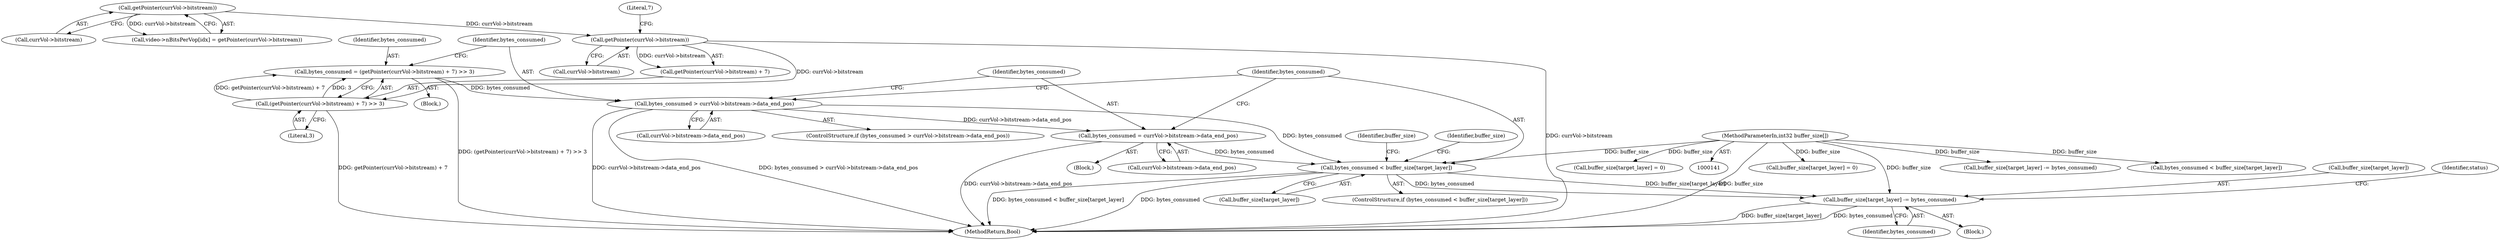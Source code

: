 digraph "0_Android_961e5ac5788b52304e64b9a509781beaf5201fb0_1@array" {
"1000573" [label="(Call,buffer_size[target_layer] -= bytes_consumed)"];
"1000567" [label="(Call,bytes_consumed < buffer_size[target_layer])"];
"1000559" [label="(Call,bytes_consumed = currVol->bitstream->data_end_pos)"];
"1000551" [label="(Call,bytes_consumed > currVol->bitstream->data_end_pos)"];
"1000540" [label="(Call,bytes_consumed = (getPointer(currVol->bitstream) + 7) >> 3)"];
"1000542" [label="(Call,(getPointer(currVol->bitstream) + 7) >> 3)"];
"1000544" [label="(Call,getPointer(currVol->bitstream))"];
"1000483" [label="(Call,getPointer(currVol->bitstream))"];
"1000143" [label="(MethodParameterIn,int32 buffer_size[])"];
"1000240" [label="(Call,buffer_size[target_layer] = 0)"];
"1000543" [label="(Call,getPointer(currVol->bitstream) + 7)"];
"1000559" [label="(Call,bytes_consumed = currVol->bitstream->data_end_pos)"];
"1000484" [label="(Call,currVol->bitstream)"];
"1000552" [label="(Identifier,bytes_consumed)"];
"1000542" [label="(Call,(getPointer(currVol->bitstream) + 7) >> 3)"];
"1000664" [label="(MethodReturn,Bool)"];
"1000558" [label="(Block,)"];
"1000577" [label="(Identifier,bytes_consumed)"];
"1000541" [label="(Identifier,bytes_consumed)"];
"1000143" [label="(MethodParameterIn,int32 buffer_size[])"];
"1000574" [label="(Call,buffer_size[target_layer])"];
"1000553" [label="(Call,currVol->bitstream->data_end_pos)"];
"1000545" [label="(Call,currVol->bitstream)"];
"1000550" [label="(ControlStructure,if (bytes_consumed > currVol->bitstream->data_end_pos))"];
"1000569" [label="(Call,buffer_size[target_layer])"];
"1000567" [label="(Call,bytes_consumed < buffer_size[target_layer])"];
"1000572" [label="(Block,)"];
"1000477" [label="(Call,video->nBitsPerVop[idx] = getPointer(currVol->bitstream))"];
"1000582" [label="(Identifier,buffer_size)"];
"1000560" [label="(Identifier,bytes_consumed)"];
"1000568" [label="(Identifier,bytes_consumed)"];
"1000233" [label="(Call,buffer_size[target_layer] -= bytes_consumed)"];
"1000544" [label="(Call,getPointer(currVol->bitstream))"];
"1000575" [label="(Identifier,buffer_size)"];
"1000548" [label="(Literal,7)"];
"1000573" [label="(Call,buffer_size[target_layer] -= bytes_consumed)"];
"1000227" [label="(Call,bytes_consumed < buffer_size[target_layer])"];
"1000551" [label="(Call,bytes_consumed > currVol->bitstream->data_end_pos)"];
"1000566" [label="(ControlStructure,if (bytes_consumed < buffer_size[target_layer]))"];
"1000561" [label="(Call,currVol->bitstream->data_end_pos)"];
"1000586" [label="(Identifier,status)"];
"1000540" [label="(Call,bytes_consumed = (getPointer(currVol->bitstream) + 7) >> 3)"];
"1000549" [label="(Literal,3)"];
"1000144" [label="(Block,)"];
"1000483" [label="(Call,getPointer(currVol->bitstream))"];
"1000580" [label="(Call,buffer_size[target_layer] = 0)"];
"1000573" -> "1000572"  [label="AST: "];
"1000573" -> "1000577"  [label="CFG: "];
"1000574" -> "1000573"  [label="AST: "];
"1000577" -> "1000573"  [label="AST: "];
"1000586" -> "1000573"  [label="CFG: "];
"1000573" -> "1000664"  [label="DDG: bytes_consumed"];
"1000573" -> "1000664"  [label="DDG: buffer_size[target_layer]"];
"1000567" -> "1000573"  [label="DDG: bytes_consumed"];
"1000567" -> "1000573"  [label="DDG: buffer_size[target_layer]"];
"1000143" -> "1000573"  [label="DDG: buffer_size"];
"1000567" -> "1000566"  [label="AST: "];
"1000567" -> "1000569"  [label="CFG: "];
"1000568" -> "1000567"  [label="AST: "];
"1000569" -> "1000567"  [label="AST: "];
"1000575" -> "1000567"  [label="CFG: "];
"1000582" -> "1000567"  [label="CFG: "];
"1000567" -> "1000664"  [label="DDG: bytes_consumed"];
"1000567" -> "1000664"  [label="DDG: bytes_consumed < buffer_size[target_layer]"];
"1000559" -> "1000567"  [label="DDG: bytes_consumed"];
"1000551" -> "1000567"  [label="DDG: bytes_consumed"];
"1000143" -> "1000567"  [label="DDG: buffer_size"];
"1000559" -> "1000558"  [label="AST: "];
"1000559" -> "1000561"  [label="CFG: "];
"1000560" -> "1000559"  [label="AST: "];
"1000561" -> "1000559"  [label="AST: "];
"1000568" -> "1000559"  [label="CFG: "];
"1000559" -> "1000664"  [label="DDG: currVol->bitstream->data_end_pos"];
"1000551" -> "1000559"  [label="DDG: currVol->bitstream->data_end_pos"];
"1000551" -> "1000550"  [label="AST: "];
"1000551" -> "1000553"  [label="CFG: "];
"1000552" -> "1000551"  [label="AST: "];
"1000553" -> "1000551"  [label="AST: "];
"1000560" -> "1000551"  [label="CFG: "];
"1000568" -> "1000551"  [label="CFG: "];
"1000551" -> "1000664"  [label="DDG: currVol->bitstream->data_end_pos"];
"1000551" -> "1000664"  [label="DDG: bytes_consumed > currVol->bitstream->data_end_pos"];
"1000540" -> "1000551"  [label="DDG: bytes_consumed"];
"1000540" -> "1000144"  [label="AST: "];
"1000540" -> "1000542"  [label="CFG: "];
"1000541" -> "1000540"  [label="AST: "];
"1000542" -> "1000540"  [label="AST: "];
"1000552" -> "1000540"  [label="CFG: "];
"1000540" -> "1000664"  [label="DDG: (getPointer(currVol->bitstream) + 7) >> 3"];
"1000542" -> "1000540"  [label="DDG: getPointer(currVol->bitstream) + 7"];
"1000542" -> "1000540"  [label="DDG: 3"];
"1000542" -> "1000549"  [label="CFG: "];
"1000543" -> "1000542"  [label="AST: "];
"1000549" -> "1000542"  [label="AST: "];
"1000542" -> "1000664"  [label="DDG: getPointer(currVol->bitstream) + 7"];
"1000544" -> "1000542"  [label="DDG: currVol->bitstream"];
"1000544" -> "1000543"  [label="AST: "];
"1000544" -> "1000545"  [label="CFG: "];
"1000545" -> "1000544"  [label="AST: "];
"1000548" -> "1000544"  [label="CFG: "];
"1000544" -> "1000664"  [label="DDG: currVol->bitstream"];
"1000544" -> "1000543"  [label="DDG: currVol->bitstream"];
"1000483" -> "1000544"  [label="DDG: currVol->bitstream"];
"1000483" -> "1000477"  [label="AST: "];
"1000483" -> "1000484"  [label="CFG: "];
"1000484" -> "1000483"  [label="AST: "];
"1000477" -> "1000483"  [label="CFG: "];
"1000483" -> "1000477"  [label="DDG: currVol->bitstream"];
"1000143" -> "1000141"  [label="AST: "];
"1000143" -> "1000664"  [label="DDG: buffer_size"];
"1000143" -> "1000227"  [label="DDG: buffer_size"];
"1000143" -> "1000233"  [label="DDG: buffer_size"];
"1000143" -> "1000240"  [label="DDG: buffer_size"];
"1000143" -> "1000580"  [label="DDG: buffer_size"];
}
